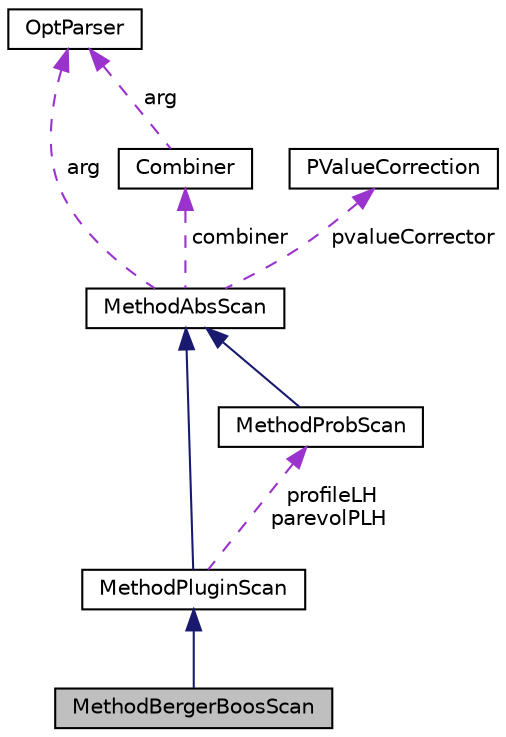 digraph "MethodBergerBoosScan"
{
  edge [fontname="Helvetica",fontsize="10",labelfontname="Helvetica",labelfontsize="10"];
  node [fontname="Helvetica",fontsize="10",shape=record];
  Node3 [label="MethodBergerBoosScan",height=0.2,width=0.4,color="black", fillcolor="grey75", style="filled", fontcolor="black"];
  Node4 -> Node3 [dir="back",color="midnightblue",fontsize="10",style="solid",fontname="Helvetica"];
  Node4 [label="MethodPluginScan",height=0.2,width=0.4,color="black", fillcolor="white", style="filled",URL="$class_method_plugin_scan.html"];
  Node5 -> Node4 [dir="back",color="midnightblue",fontsize="10",style="solid",fontname="Helvetica"];
  Node5 [label="MethodAbsScan",height=0.2,width=0.4,color="black", fillcolor="white", style="filled",URL="$class_method_abs_scan.html"];
  Node6 -> Node5 [dir="back",color="darkorchid3",fontsize="10",style="dashed",label=" arg" ,fontname="Helvetica"];
  Node6 [label="OptParser",height=0.2,width=0.4,color="black", fillcolor="white", style="filled",URL="$class_opt_parser.html"];
  Node7 -> Node5 [dir="back",color="darkorchid3",fontsize="10",style="dashed",label=" combiner" ,fontname="Helvetica"];
  Node7 [label="Combiner",height=0.2,width=0.4,color="black", fillcolor="white", style="filled",URL="$class_combiner.html"];
  Node6 -> Node7 [dir="back",color="darkorchid3",fontsize="10",style="dashed",label=" arg" ,fontname="Helvetica"];
  Node8 -> Node5 [dir="back",color="darkorchid3",fontsize="10",style="dashed",label=" pvalueCorrector" ,fontname="Helvetica"];
  Node8 [label="PValueCorrection",height=0.2,width=0.4,color="black", fillcolor="white", style="filled",URL="$class_p_value_correction.html"];
  Node9 -> Node4 [dir="back",color="darkorchid3",fontsize="10",style="dashed",label=" profileLH\nparevolPLH" ,fontname="Helvetica"];
  Node9 [label="MethodProbScan",height=0.2,width=0.4,color="black", fillcolor="white", style="filled",URL="$class_method_prob_scan.html"];
  Node5 -> Node9 [dir="back",color="midnightblue",fontsize="10",style="solid",fontname="Helvetica"];
}
